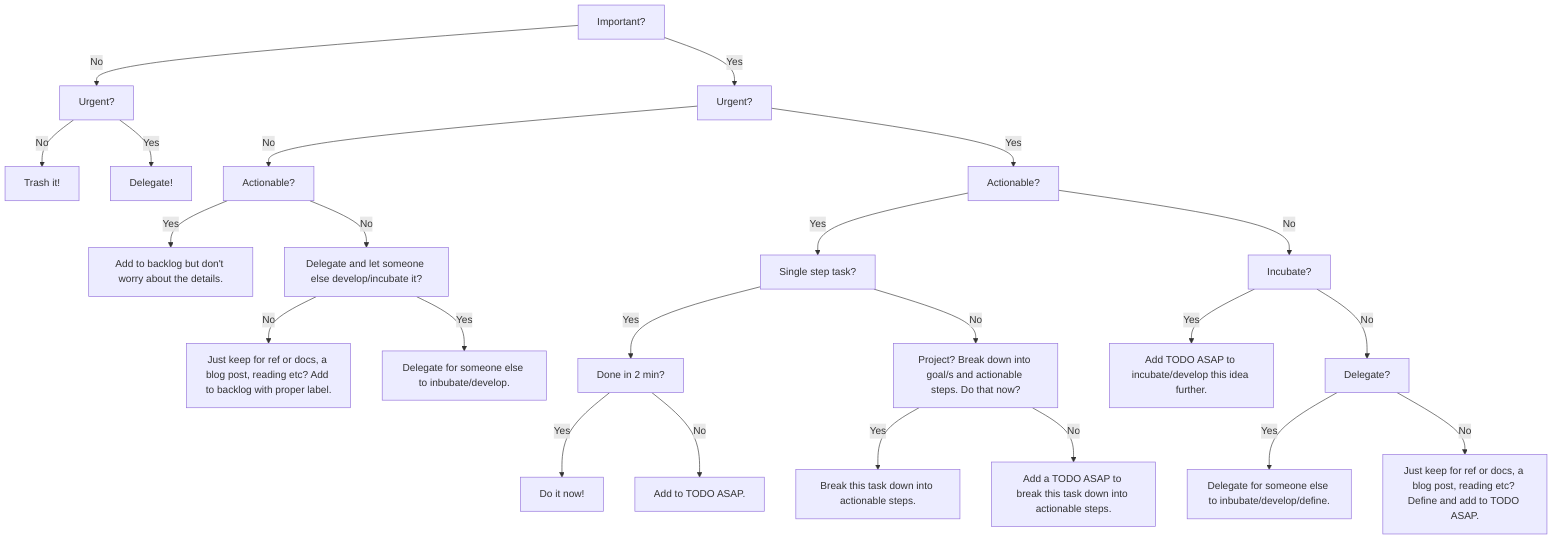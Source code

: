graph TD
    Important[Important?]

    Important -->|No| ImportantNoUrgent[Urgent?]
    Important -->|Yes| ImportantYesUrgent[Urgent?]

    ImportantNoUrgent -->|No| ImportantNoUrgentNo[Trash it!]
    ImportantNoUrgent -->|Yes| ImportantNoUrgentYesActionable[Delegate!]

    ImportantYesUrgent -->|No| ImportantYesUrgentNoActionable[Actionable?]
    ImportantYesUrgent -->|Yes| ImportantYesUrgentYesActionable[Actionable?]

    ImportantYesUrgentNoActionable -->|Yes| ImportantYesUrgentNoActionableYes[Add to backlog but don't worry about the details.]
    ImportantYesUrgentNoActionable -->|No| ImportantYesUrgentNoActionableNoDelegate[Delegate and let someone else develop/incubate it?]
    ImportantYesUrgentNoActionableNoDelegate -->|No| ImportantYesUrgentNoActionableNoDelegateNo[Just keep for ref or docs, a blog post, reading etc? Add to backlog with proper label.]
    ImportantYesUrgentNoActionableNoDelegate -->|Yes| ImportantYesUrgentNoActionableNoDelegateYes[Delegate for someone else to inbubate/develop.]

    ImportantYesUrgentYesActionable -->|Yes| ImportantYesUrgentYesActionableYesSingleStepTask[Single step task?]
    ImportantYesUrgentYesActionable -->|No| ImportantYesUrgentYesActionableNoIncubate[Incubate?]
    
    ImportantYesUrgentYesActionableYesSingleStepTask -->|Yes| ImportantYesUrgentYesActionableYesSingleStepTaskYesDoneIn2Mins[Done in 2 min?]
    ImportantYesUrgentYesActionableYesSingleStepTask -->|No| ImportantYesUrgentYesActionableYesSingleStepTaskNoIncubateNow[Project? Break down into goal/s and actionable steps. Do that now?]
    ImportantYesUrgentYesActionableYesSingleStepTaskNoIncubateNow -->|Yes| ImportantYesUrgentYesActionableYesSingleStepTaskNoIncubateNowYes[Break this task down into actionable steps.]
    ImportantYesUrgentYesActionableYesSingleStepTaskNoIncubateNow -->|No| ImportantYesUrgentYesActionableYesSingleStepTaskNoIncubateNowNo[Add a TODO ASAP to break this task down into actionable steps.]

    ImportantYesUrgentYesActionableYesSingleStepTaskYesDoneIn2Mins -->|Yes| ImportantYesUrgentYesActionableYesSingleStepTaskYesDoneIn2MinsYes[Do it now!]
    ImportantYesUrgentYesActionableYesSingleStepTaskYesDoneIn2Mins -->|No| ImportantYesUrgentYesActionableYesSingleStepTaskYesDoneIn2MinsNo[Add to TODO ASAP.]

    ImportantYesUrgentYesActionableNoIncubate -->|Yes| ImportantYesUrgentYesActionableNoIncubateYes[Add TODO ASAP to incubate/develop this idea further.]
    ImportantYesUrgentYesActionableNoIncubate -->|No| ImportantYesUrgentYesActionableNoIncubateNoDelegate[Delegate?]

    ImportantYesUrgentYesActionableNoIncubateNoDelegate -->|Yes| ImportantYesUrgentYesActionableNoIncubateNoDelegateYes[Delegate for someone else to inbubate/develop/define.] 
    ImportantYesUrgentYesActionableNoIncubateNoDelegate -->|No| ImportantYesUrgentYesActionableNoIncubateNoDelegateNo[Just keep for ref or docs, a blog post, reading etc? Define and add to TODO ASAP.]